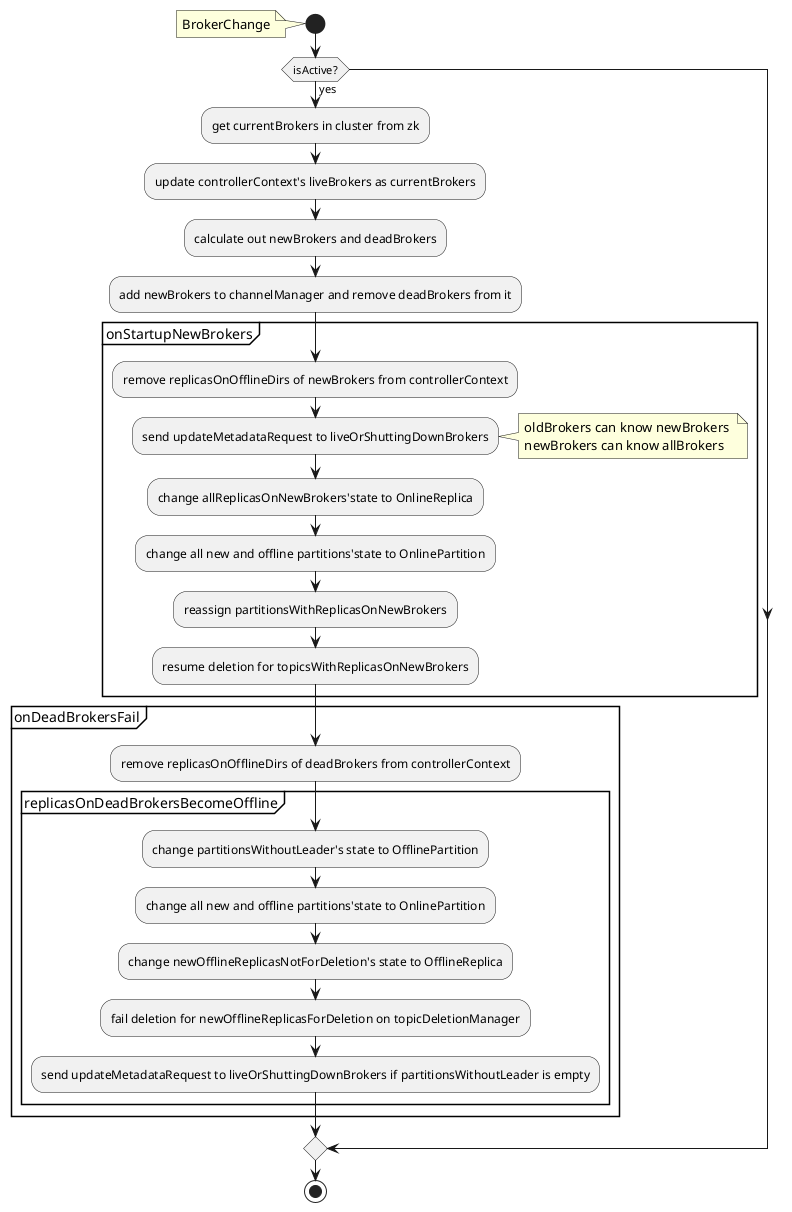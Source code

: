 @startuml
start
note left: BrokerChange
if (isActive?) then(yes)
	:get currentBrokers in cluster from zk;
	:update controllerContext's liveBrokers as currentBrokers;
	:calculate out newBrokers and deadBrokers;
	:add newBrokers to channelManager and remove deadBrokers from it;
	partition onStartupNewBrokers {
		:remove replicasOnOfflineDirs of newBrokers from controllerContext;
		:send updateMetadataRequest to liveOrShuttingDownBrokers;
		note right 
			oldBrokers can know newBrokers 
			newBrokers can know allBrokers
		end note
		:change allReplicasOnNewBrokers'state to OnlineReplica;
		:change all new and offline partitions'state to OnlinePartition;
		:reassign partitionsWithReplicasOnNewBrokers;
		:resume deletion for topicsWithReplicasOnNewBrokers;
	}
	partition onDeadBrokersFail {
		:remove replicasOnOfflineDirs of deadBrokers from controllerContext;
		partition replicasOnDeadBrokersBecomeOffline {
			:change partitionsWithoutLeader's state to OfflinePartition;
			:change all new and offline partitions'state to OnlinePartition;
			:change newOfflineReplicasNotForDeletion's state to OfflineReplica;
			:fail deletion for newOfflineReplicasForDeletion on topicDeletionManager;
			:send updateMetadataRequest to liveOrShuttingDownBrokers if partitionsWithoutLeader is empty;
		}
	}
endif
stop
@enduml
